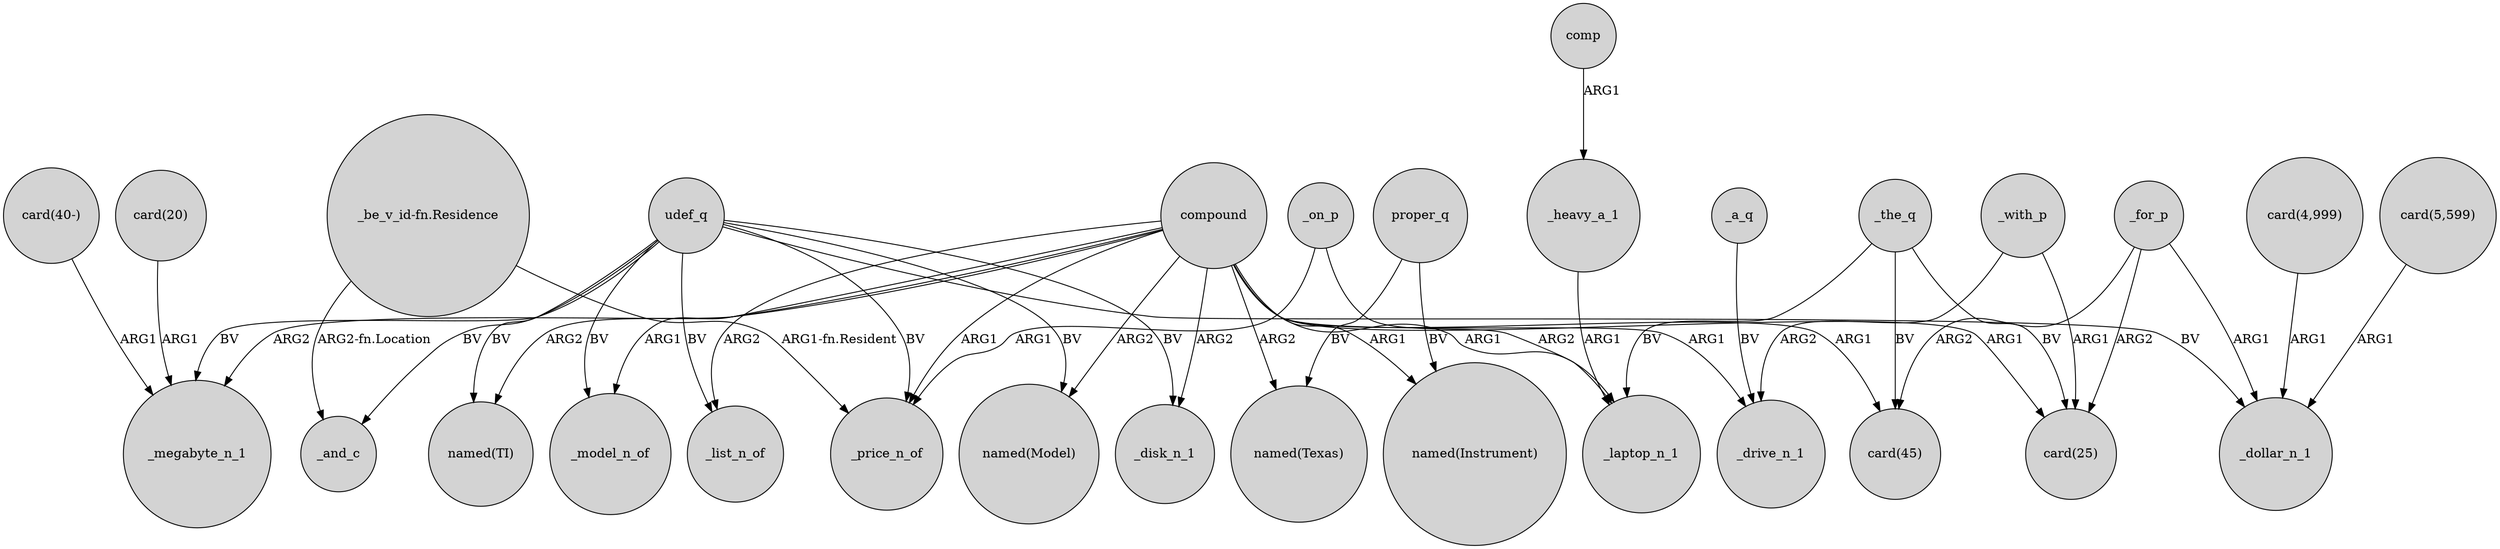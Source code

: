 digraph {
	node [shape=circle style=filled]
	compound -> "named(TI)" [label=ARG2]
	proper_q -> "named(Texas)" [label=BV]
	compound -> "named(Instrument)" [label=ARG1]
	_heavy_a_1 -> _laptop_n_1 [label=ARG1]
	udef_q -> _disk_n_1 [label=BV]
	"card(20)" -> _megabyte_n_1 [label=ARG1]
	udef_q -> "named(Model)" [label=BV]
	compound -> "card(25)" [label=ARG1]
	_the_q -> "card(45)" [label=BV]
	_on_p -> _price_n_of [label=ARG1]
	udef_q -> _price_n_of [label=BV]
	compound -> _model_n_of [label=ARG1]
	"_be_v_id-fn.Residence" -> _price_n_of [label="ARG1-fn.Resident"]
	_with_p -> _drive_n_1 [label=ARG2]
	compound -> "named(Texas)" [label=ARG2]
	udef_q -> "named(TI)" [label=BV]
	comp -> _heavy_a_1 [label=ARG1]
	"card(4,999)" -> _dollar_n_1 [label=ARG1]
	proper_q -> "named(Instrument)" [label=BV]
	udef_q -> _and_c [label=BV]
	compound -> _list_n_of [label=ARG2]
	_with_p -> "card(25)" [label=ARG1]
	udef_q -> _model_n_of [label=BV]
	compound -> _disk_n_1 [label=ARG2]
	"card(5,599)" -> _dollar_n_1 [label=ARG1]
	compound -> "card(45)" [label=ARG1]
	_the_q -> _laptop_n_1 [label=BV]
	"_be_v_id-fn.Residence" -> _and_c [label="ARG2-fn.Location"]
	udef_q -> _dollar_n_1 [label=BV]
	_on_p -> _laptop_n_1 [label=ARG2]
	_for_p -> _dollar_n_1 [label=ARG1]
	_a_q -> _drive_n_1 [label=BV]
	"card(40-)" -> _megabyte_n_1 [label=ARG1]
	compound -> "named(Model)" [label=ARG2]
	compound -> _laptop_n_1 [label=ARG1]
	udef_q -> _list_n_of [label=BV]
	_for_p -> "card(45)" [label=ARG2]
	compound -> _drive_n_1 [label=ARG1]
	compound -> _price_n_of [label=ARG1]
	_the_q -> "card(25)" [label=BV]
	udef_q -> _megabyte_n_1 [label=BV]
	_for_p -> "card(25)" [label=ARG2]
	compound -> _megabyte_n_1 [label=ARG2]
}
